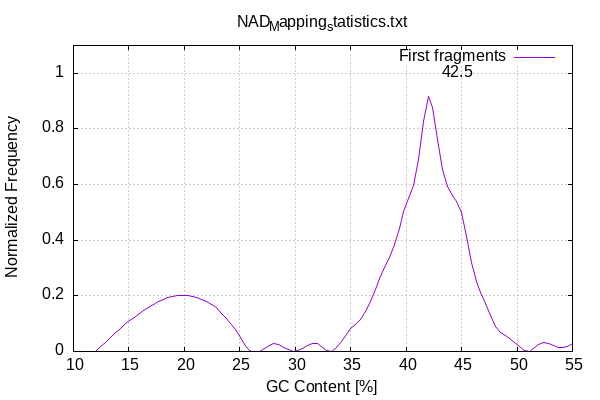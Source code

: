 
            set terminal png size 600,400 truecolor
            set output "Mapping_statistics/NAD_map-gc-content.png"
            set grid xtics ytics y2tics back lc rgb "#cccccc"
            set title "NAD_Mapping_statistics.txt"
            set ylabel "Normalized Frequency"
            set xlabel "GC Content [%]"
            set yrange [0:1.1]
            set label sprintf("%.1f",42.46) at 42.46,1 front offset 1,0
            plot '-' smooth csplines with lines lc 1 title 'First fragments' 
        12	0.000000
25	0.054054
26	0.000000
28	0.027027
30	0.000000
32	0.027027
33	0.000000
34	0.054054
34	0.000000
35	0.027027
35	0.135135
36	0.054054
36	0.189189
37	0.162162
37	0.243243
38	0.216216
38	0.378378
39	0.351351
39	0.432432
40	0.513514
40	0.540541
41	0.621622
41	0.702703
42	1.000000
42	0.837838
43	0.648649
43	0.783784
44	0.567568
45	0.513514
45	0.486486
46	0.297297
47	0.162162
47	0.216216
48	0.054054
48	0.135135
49	0.054054
50	0.027027
51	0.000000
52	0.054054
52	0.000000
53	0.027027
54	0.000000
54	0.027027
55	0.000000
55	0.054054
end
